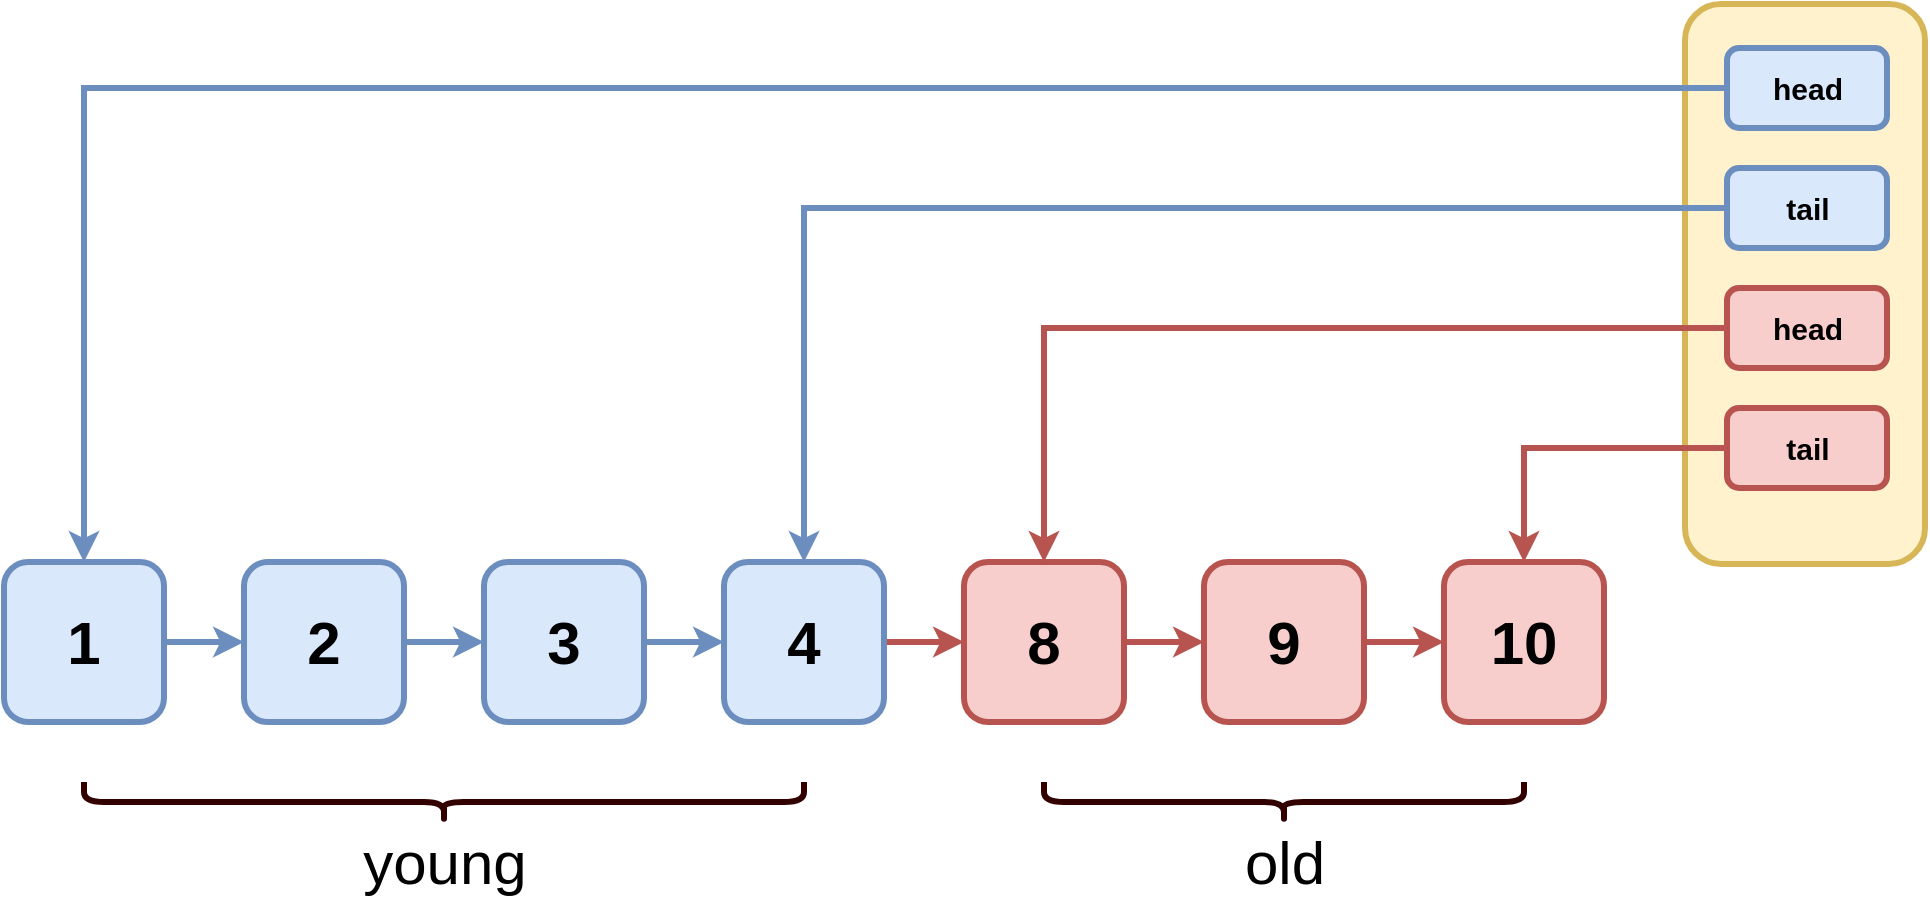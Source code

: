 <mxfile version="20.4.1" type="github">
  <diagram id="IMLMRpahWDHYKqAJVQiR" name="第 1 页">
    <mxGraphModel dx="1183" dy="668" grid="1" gridSize="10" guides="1" tooltips="1" connect="1" arrows="1" fold="1" page="1" pageScale="1" pageWidth="827" pageHeight="1169" math="0" shadow="0">
      <root>
        <mxCell id="0" />
        <mxCell id="1" parent="0" />
        <mxCell id="LWiK9OQ7Gv4r9tG603bv-12" style="edgeStyle=orthogonalEdgeStyle;rounded=0;orthogonalLoop=1;jettySize=auto;html=1;exitX=1;exitY=0.5;exitDx=0;exitDy=0;entryX=0;entryY=0.5;entryDx=0;entryDy=0;strokeWidth=3;sketch=0;fillColor=#dae8fc;strokeColor=#6c8ebf;fontStyle=1;fontSize=30;" edge="1" parent="1" source="LWiK9OQ7Gv4r9tG603bv-1" target="LWiK9OQ7Gv4r9tG603bv-2">
          <mxGeometry relative="1" as="geometry" />
        </mxCell>
        <mxCell id="LWiK9OQ7Gv4r9tG603bv-1" value="1" style="rounded=1;whiteSpace=wrap;html=1;strokeWidth=3;fillWeight=4;hachureGap=8;hachureAngle=45;fillColor=#dae8fc;sketch=0;strokeColor=#6c8ebf;fontStyle=1;fontSize=30;" vertex="1" parent="1">
          <mxGeometry x="280" y="320" width="80" height="80" as="geometry" />
        </mxCell>
        <mxCell id="LWiK9OQ7Gv4r9tG603bv-13" style="edgeStyle=orthogonalEdgeStyle;rounded=0;orthogonalLoop=1;jettySize=auto;html=1;exitX=1;exitY=0.5;exitDx=0;exitDy=0;strokeWidth=3;sketch=0;fillColor=#dae8fc;strokeColor=#6c8ebf;fontStyle=1;fontSize=30;" edge="1" parent="1" source="LWiK9OQ7Gv4r9tG603bv-2" target="LWiK9OQ7Gv4r9tG603bv-3">
          <mxGeometry relative="1" as="geometry" />
        </mxCell>
        <mxCell id="LWiK9OQ7Gv4r9tG603bv-2" value="2" style="rounded=1;whiteSpace=wrap;html=1;strokeWidth=3;fillWeight=4;hachureGap=8;hachureAngle=45;fillColor=#dae8fc;sketch=0;strokeColor=#6c8ebf;fontStyle=1;fontSize=30;" vertex="1" parent="1">
          <mxGeometry x="400" y="320" width="80" height="80" as="geometry" />
        </mxCell>
        <mxCell id="LWiK9OQ7Gv4r9tG603bv-14" style="edgeStyle=orthogonalEdgeStyle;rounded=0;orthogonalLoop=1;jettySize=auto;html=1;exitX=1;exitY=0.5;exitDx=0;exitDy=0;strokeWidth=3;sketch=0;fillColor=#dae8fc;strokeColor=#6c8ebf;fontStyle=1;fontSize=30;" edge="1" parent="1" source="LWiK9OQ7Gv4r9tG603bv-3" target="LWiK9OQ7Gv4r9tG603bv-4">
          <mxGeometry relative="1" as="geometry" />
        </mxCell>
        <mxCell id="LWiK9OQ7Gv4r9tG603bv-3" value="3" style="rounded=1;whiteSpace=wrap;html=1;strokeWidth=3;fillWeight=4;hachureGap=8;hachureAngle=45;fillColor=#dae8fc;sketch=0;strokeColor=#6c8ebf;fontStyle=1;fontSize=30;" vertex="1" parent="1">
          <mxGeometry x="520" y="320" width="80" height="80" as="geometry" />
        </mxCell>
        <mxCell id="LWiK9OQ7Gv4r9tG603bv-15" style="edgeStyle=orthogonalEdgeStyle;rounded=0;orthogonalLoop=1;jettySize=auto;html=1;exitX=1;exitY=0.5;exitDx=0;exitDy=0;entryX=0;entryY=0.5;entryDx=0;entryDy=0;strokeWidth=3;sketch=0;fillColor=#f8cecc;strokeColor=#b85450;fontStyle=1;fontSize=30;" edge="1" parent="1" source="LWiK9OQ7Gv4r9tG603bv-4" target="LWiK9OQ7Gv4r9tG603bv-5">
          <mxGeometry relative="1" as="geometry" />
        </mxCell>
        <mxCell id="LWiK9OQ7Gv4r9tG603bv-4" value="4" style="rounded=1;whiteSpace=wrap;html=1;strokeWidth=3;fillWeight=4;hachureGap=8;hachureAngle=45;fillColor=#dae8fc;sketch=0;strokeColor=#6c8ebf;fontStyle=1;fontSize=30;" vertex="1" parent="1">
          <mxGeometry x="640" y="320" width="80" height="80" as="geometry" />
        </mxCell>
        <mxCell id="LWiK9OQ7Gv4r9tG603bv-16" style="edgeStyle=orthogonalEdgeStyle;rounded=0;orthogonalLoop=1;jettySize=auto;html=1;exitX=1;exitY=0.5;exitDx=0;exitDy=0;strokeWidth=3;sketch=0;fillColor=#f8cecc;strokeColor=#b85450;fontStyle=1;fontSize=30;" edge="1" parent="1" source="LWiK9OQ7Gv4r9tG603bv-5" target="LWiK9OQ7Gv4r9tG603bv-6">
          <mxGeometry relative="1" as="geometry" />
        </mxCell>
        <mxCell id="LWiK9OQ7Gv4r9tG603bv-5" value="8" style="rounded=1;whiteSpace=wrap;html=1;strokeWidth=3;fillWeight=4;hachureGap=8;hachureAngle=45;fillColor=#f8cecc;sketch=0;strokeColor=#b85450;fontStyle=1;fontSize=30;" vertex="1" parent="1">
          <mxGeometry x="760" y="320" width="80" height="80" as="geometry" />
        </mxCell>
        <mxCell id="LWiK9OQ7Gv4r9tG603bv-17" value="" style="edgeStyle=orthogonalEdgeStyle;rounded=0;orthogonalLoop=1;jettySize=auto;html=1;strokeWidth=3;sketch=0;fillColor=#f8cecc;strokeColor=#b85450;fontStyle=1;fontSize=30;" edge="1" parent="1" source="LWiK9OQ7Gv4r9tG603bv-6" target="LWiK9OQ7Gv4r9tG603bv-7">
          <mxGeometry relative="1" as="geometry" />
        </mxCell>
        <mxCell id="LWiK9OQ7Gv4r9tG603bv-6" value="9" style="rounded=1;whiteSpace=wrap;html=1;strokeWidth=3;fillWeight=4;hachureGap=8;hachureAngle=45;fillColor=#f8cecc;sketch=0;strokeColor=#b85450;fontStyle=1;fontSize=30;" vertex="1" parent="1">
          <mxGeometry x="880" y="320" width="80" height="80" as="geometry" />
        </mxCell>
        <mxCell id="LWiK9OQ7Gv4r9tG603bv-7" value="10" style="rounded=1;whiteSpace=wrap;html=1;strokeWidth=3;fillWeight=4;hachureGap=8;hachureAngle=45;fillColor=#f8cecc;sketch=0;strokeColor=#b85450;fontStyle=1;fontSize=30;" vertex="1" parent="1">
          <mxGeometry x="1000" y="320" width="80" height="80" as="geometry" />
        </mxCell>
        <mxCell id="LWiK9OQ7Gv4r9tG603bv-8" value="" style="rounded=1;whiteSpace=wrap;html=1;strokeWidth=3;fillWeight=4;hachureGap=8;hachureAngle=45;fillColor=#fff2cc;sketch=0;strokeColor=#d6b656;fontStyle=1;fontSize=15;" vertex="1" parent="1">
          <mxGeometry x="1120.5" y="41" width="120" height="280" as="geometry" />
        </mxCell>
        <mxCell id="LWiK9OQ7Gv4r9tG603bv-24" style="edgeStyle=orthogonalEdgeStyle;rounded=0;orthogonalLoop=1;jettySize=auto;html=1;strokeWidth=3;sketch=0;fillColor=#dae8fc;strokeColor=#6c8ebf;fontStyle=1;fontSize=15;" edge="1" parent="1" source="LWiK9OQ7Gv4r9tG603bv-18" target="LWiK9OQ7Gv4r9tG603bv-1">
          <mxGeometry relative="1" as="geometry" />
        </mxCell>
        <mxCell id="LWiK9OQ7Gv4r9tG603bv-18" value="head" style="rounded=1;whiteSpace=wrap;html=1;strokeWidth=3;fillWeight=4;hachureGap=8;hachureAngle=45;fillColor=#dae8fc;sketch=0;strokeColor=#6c8ebf;fontStyle=1;fontSize=15;" vertex="1" parent="1">
          <mxGeometry x="1141.5" y="63" width="80" height="40" as="geometry" />
        </mxCell>
        <mxCell id="LWiK9OQ7Gv4r9tG603bv-25" style="edgeStyle=orthogonalEdgeStyle;rounded=0;orthogonalLoop=1;jettySize=auto;html=1;entryX=0.5;entryY=0;entryDx=0;entryDy=0;strokeWidth=3;sketch=0;fillColor=#dae8fc;strokeColor=#6c8ebf;fontStyle=1;fontSize=15;" edge="1" parent="1" source="LWiK9OQ7Gv4r9tG603bv-19" target="LWiK9OQ7Gv4r9tG603bv-4">
          <mxGeometry relative="1" as="geometry" />
        </mxCell>
        <mxCell id="LWiK9OQ7Gv4r9tG603bv-19" value="tail" style="rounded=1;whiteSpace=wrap;html=1;strokeWidth=3;fillWeight=4;hachureGap=8;hachureAngle=45;fillColor=#dae8fc;sketch=0;strokeColor=#6c8ebf;fontStyle=1;fontSize=15;" vertex="1" parent="1">
          <mxGeometry x="1141.5" y="123" width="80" height="40" as="geometry" />
        </mxCell>
        <mxCell id="LWiK9OQ7Gv4r9tG603bv-27" style="edgeStyle=orthogonalEdgeStyle;rounded=0;orthogonalLoop=1;jettySize=auto;html=1;entryX=0.5;entryY=0;entryDx=0;entryDy=0;strokeWidth=3;sketch=0;fillColor=#f8cecc;strokeColor=#b85450;fontStyle=1;fontSize=15;" edge="1" parent="1" source="LWiK9OQ7Gv4r9tG603bv-20" target="LWiK9OQ7Gv4r9tG603bv-7">
          <mxGeometry relative="1" as="geometry" />
        </mxCell>
        <mxCell id="LWiK9OQ7Gv4r9tG603bv-20" value="tail" style="rounded=1;whiteSpace=wrap;html=1;strokeWidth=3;fillWeight=4;hachureGap=8;hachureAngle=45;fillColor=#f8cecc;sketch=0;strokeColor=#b85450;fontStyle=1;fontSize=15;" vertex="1" parent="1">
          <mxGeometry x="1141.5" y="243" width="80" height="40" as="geometry" />
        </mxCell>
        <mxCell id="LWiK9OQ7Gv4r9tG603bv-26" style="edgeStyle=orthogonalEdgeStyle;rounded=0;orthogonalLoop=1;jettySize=auto;html=1;entryX=0.5;entryY=0;entryDx=0;entryDy=0;strokeWidth=3;sketch=0;fillColor=#f8cecc;strokeColor=#b85450;fontStyle=1;fontSize=15;" edge="1" parent="1" source="LWiK9OQ7Gv4r9tG603bv-21" target="LWiK9OQ7Gv4r9tG603bv-5">
          <mxGeometry relative="1" as="geometry" />
        </mxCell>
        <mxCell id="LWiK9OQ7Gv4r9tG603bv-21" value="head" style="rounded=1;whiteSpace=wrap;html=1;strokeWidth=3;fillWeight=4;hachureGap=8;hachureAngle=45;fillColor=#f8cecc;sketch=0;strokeColor=#b85450;fontStyle=1;fontSize=15;" vertex="1" parent="1">
          <mxGeometry x="1141.5" y="183" width="80" height="40" as="geometry" />
        </mxCell>
        <mxCell id="LWiK9OQ7Gv4r9tG603bv-29" value="" style="shape=curlyBracket;whiteSpace=wrap;html=1;rounded=1;sketch=0;strokeColor=#330000;strokeWidth=3;fontSize=30;rotation=-90;" vertex="1" parent="1">
          <mxGeometry x="490" y="260" width="20" height="360" as="geometry" />
        </mxCell>
        <mxCell id="LWiK9OQ7Gv4r9tG603bv-31" value="" style="shape=curlyBracket;whiteSpace=wrap;html=1;rounded=1;sketch=0;strokeColor=#330000;strokeWidth=3;fontSize=30;rotation=-90;" vertex="1" parent="1">
          <mxGeometry x="910" y="320" width="20" height="240" as="geometry" />
        </mxCell>
        <mxCell id="LWiK9OQ7Gv4r9tG603bv-33" value="young" style="text;html=1;align=center;verticalAlign=middle;resizable=0;points=[];autosize=1;strokeColor=none;fillColor=none;fontSize=30;" vertex="1" parent="1">
          <mxGeometry x="445" y="445" width="110" height="50" as="geometry" />
        </mxCell>
        <mxCell id="LWiK9OQ7Gv4r9tG603bv-34" value="old" style="text;html=1;align=center;verticalAlign=middle;resizable=0;points=[];autosize=1;strokeColor=none;fillColor=none;fontSize=30;" vertex="1" parent="1">
          <mxGeometry x="890" y="445" width="60" height="50" as="geometry" />
        </mxCell>
      </root>
    </mxGraphModel>
  </diagram>
</mxfile>
